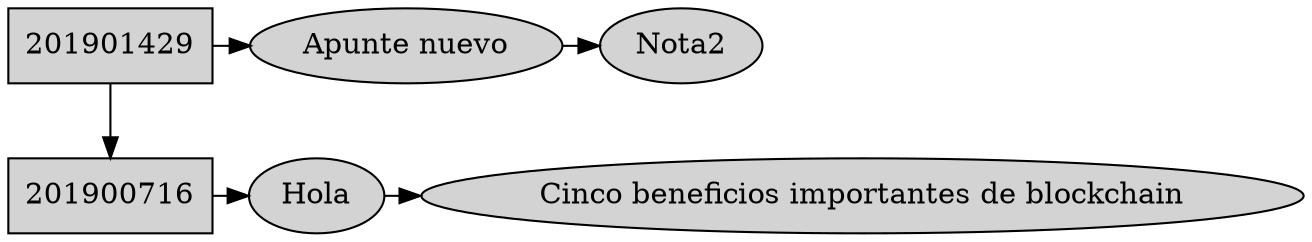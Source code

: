 digraph G {
node[shape=box style="radial"]
nodo201901429[label="201901429"];
nodo201900716[label="201900716"];
nodo201901429->nodo201900716;
nodo201900716[label="201900716"];
nodo201901429->nodo201901429_1;
nodo201901429_1[label="Apunte nuevo", shape=oval]
nodo201901429_1->nodo201901429_2;
nodo201901429_2[label="Nota2", shape=oval]
{rank=same;nodo201901429;nodo201901429_1;nodo201901429_2;nodo201901429_2;}
nodo201900716->nodo201900716_1;
nodo201900716_1[label="Hola", shape=oval]
nodo201900716_1->nodo201900716_2;
nodo201900716_2[label="Cinco beneficios importantes de blockchain", shape=oval]
{rank=same;nodo201900716;nodo201900716_1;nodo201900716_2;nodo201900716_2;}

}
